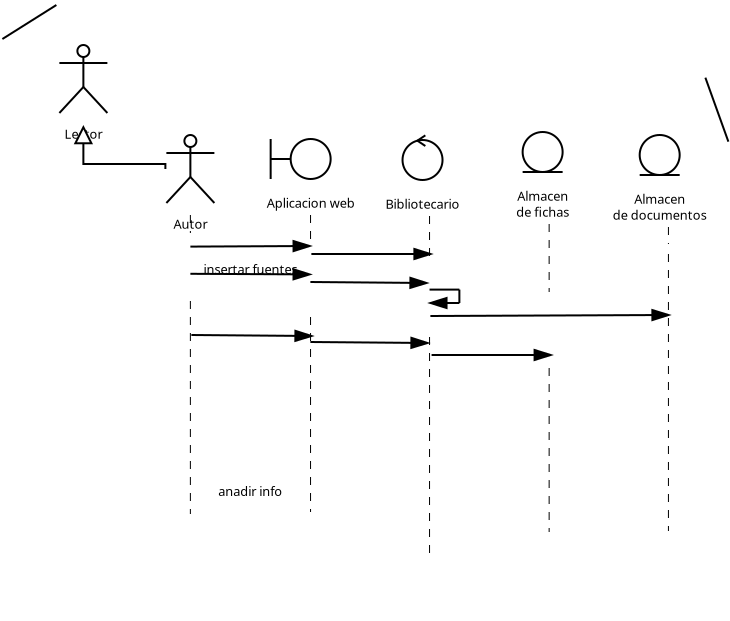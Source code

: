 <?xml version="1.0"?>
<diagram xmlns:dia="http://www.lysator.liu.se/~alla/dia/">
  <diagramdata>
    <attribute name="background">
      <color val="#ffffff"/>
    </attribute>
    <attribute name="paper">
      <composite type="paper">
        <attribute name="name">
          <string>#A4#</string>
        </attribute>
        <attribute name="tmargin">
          <real val="2.82"/>
        </attribute>
        <attribute name="bmargin">
          <real val="2.82"/>
        </attribute>
        <attribute name="lmargin">
          <real val="2.82"/>
        </attribute>
        <attribute name="rmargin">
          <real val="2.82"/>
        </attribute>
        <attribute name="is_portrait">
          <boolean val="true"/>
        </attribute>
        <attribute name="scaling">
          <real val="1"/>
        </attribute>
        <attribute name="fitto">
          <boolean val="false"/>
        </attribute>
      </composite>
    </attribute>
    <attribute name="grid">
      <composite type="grid">
        <attribute name="width_x">
          <real val="1"/>
        </attribute>
        <attribute name="width_y">
          <real val="1"/>
        </attribute>
        <attribute name="visible_x">
          <int val="1"/>
        </attribute>
        <attribute name="visible_y">
          <int val="1"/>
        </attribute>
      </composite>
    </attribute>
    <attribute name="guides">
      <composite type="guides">
        <attribute name="hguides"/>
        <attribute name="vguides"/>
      </composite>
    </attribute>
  </diagramdata>
  <layer name="Background" visible="true">
    <object type="UML - Actor" version="0" id="O0">
      <attribute name="obj_pos">
        <point val="10.05,7.7"/>
      </attribute>
      <attribute name="obj_bb">
        <rectangle val="8.8,5.4;11.3,10.96"/>
      </attribute>
      <attribute name="elem_corner">
        <point val="8.8,5.4"/>
      </attribute>
      <attribute name="elem_width">
        <real val="2.5"/>
      </attribute>
      <attribute name="elem_height">
        <real val="4.6"/>
      </attribute>
      <attribute name="text">
        <composite type="text">
          <attribute name="string">
            <string>#Autor#</string>
          </attribute>
          <attribute name="font">
            <font name="Helvetica"/>
          </attribute>
          <attribute name="height">
            <real val="0.8"/>
          </attribute>
          <attribute name="pos">
            <point val="10.05,10.8"/>
          </attribute>
          <attribute name="color">
            <color val="#000000"/>
          </attribute>
          <attribute name="alignment">
            <enum val="1"/>
          </attribute>
        </composite>
      </attribute>
    </object>
    <object type="UML - Actor" version="0" id="O1">
      <attribute name="obj_pos">
        <point val="4.7,3.2"/>
      </attribute>
      <attribute name="obj_bb">
        <rectangle val="3.45,0.9;5.95,6.46"/>
      </attribute>
      <attribute name="elem_corner">
        <point val="3.45,0.9"/>
      </attribute>
      <attribute name="elem_width">
        <real val="2.5"/>
      </attribute>
      <attribute name="elem_height">
        <real val="4.6"/>
      </attribute>
      <attribute name="text">
        <composite type="text">
          <attribute name="string">
            <string>#Lector#</string>
          </attribute>
          <attribute name="font">
            <font name="Helvetica"/>
          </attribute>
          <attribute name="height">
            <real val="0.8"/>
          </attribute>
          <attribute name="pos">
            <point val="4.7,6.3"/>
          </attribute>
          <attribute name="color">
            <color val="#000000"/>
          </attribute>
          <attribute name="alignment">
            <enum val="1"/>
          </attribute>
        </composite>
      </attribute>
    </object>
    <object type="UML - Generalization" version="0" id="O2">
      <attribute name="obj_pos">
        <point val="4.7,5.5"/>
      </attribute>
      <attribute name="obj_bb">
        <rectangle val="3.85,4.65;9.65,8.55"/>
      </attribute>
      <attribute name="orth_points">
        <point val="4.7,5.5"/>
        <point val="4.7,7.45"/>
        <point val="8.8,7.45"/>
        <point val="8.8,7.7"/>
      </attribute>
      <attribute name="orth_orient">
        <enum val="1"/>
        <enum val="0"/>
        <enum val="1"/>
      </attribute>
      <attribute name="name">
        <string/>
      </attribute>
      <attribute name="stereotype">
        <string/>
      </attribute>
      <connections>
        <connection handle="0" to="O1" connection="6"/>
        <connection handle="1" to="O0" connection="3"/>
      </connections>
    </object>
    <object type="UML - Lifeline" version="0" id="O3">
      <attribute name="obj_pos">
        <point val="10.05,10"/>
      </attribute>
      <attribute name="obj_bb">
        <rectangle val="10.05,10;10.05,24.95"/>
      </attribute>
      <attribute name="conn_endpoints">
        <point val="10.05,10"/>
        <point val="10.05,24.95"/>
      </attribute>
      <attribute name="rtop">
        <real val="0.9"/>
      </attribute>
      <attribute name="rbot">
        <real val="4.3"/>
      </attribute>
      <attribute name="draw_focus">
        <boolean val="false"/>
      </attribute>
      <attribute name="draw_cross">
        <boolean val="false"/>
      </attribute>
      <connections>
        <connection handle="0" to="O0" connection="6"/>
      </connections>
    </object>
    <object type="UML - Lifeline" version="0" id="O4">
      <attribute name="obj_pos">
        <point val="16.058,10"/>
      </attribute>
      <attribute name="obj_bb">
        <rectangle val="16.058,10;16.058,24.85"/>
      </attribute>
      <attribute name="conn_endpoints">
        <point val="16.058,10"/>
        <point val="16.058,24.85"/>
      </attribute>
      <attribute name="rtop">
        <real val="1.55"/>
      </attribute>
      <attribute name="rbot">
        <real val="5.1"/>
      </attribute>
      <attribute name="draw_focus">
        <boolean val="false"/>
      </attribute>
      <attribute name="draw_cross">
        <boolean val="false"/>
      </attribute>
      <connections>
        <connection handle="0" to="O5" connection="6"/>
      </connections>
    </object>
    <object type="UML - Classicon" version="0" id="O5">
      <attribute name="obj_pos">
        <point val="16.531,7.2"/>
      </attribute>
      <attribute name="obj_bb">
        <rectangle val="12.7,5.8;19.362,10"/>
      </attribute>
      <attribute name="elem_corner">
        <point val="12.7,5.8"/>
      </attribute>
      <attribute name="elem_width">
        <real val="6.662"/>
      </attribute>
      <attribute name="elem_height">
        <real val="4.2"/>
      </attribute>
      <attribute name="text">
        <composite type="text">
          <attribute name="string">
            <string>#Aplicacion web#</string>
          </attribute>
          <attribute name="font">
            <font name="Helvetica"/>
          </attribute>
          <attribute name="height">
            <real val="0.8"/>
          </attribute>
          <attribute name="pos">
            <point val="16.531,9.59"/>
          </attribute>
          <attribute name="color">
            <color val="#000000"/>
          </attribute>
          <attribute name="alignment">
            <enum val="1"/>
          </attribute>
        </composite>
      </attribute>
      <attribute name="stereotype">
        <int val="1"/>
      </attribute>
      <attribute name="is_object">
        <boolean val="false"/>
      </attribute>
    </object>
    <object type="UML - Classicon" version="0" id="O6">
      <attribute name="obj_pos">
        <point val="22.008,7.25"/>
      </attribute>
      <attribute name="obj_bb">
        <rectangle val="19.65,5.85;24.366,10.05"/>
      </attribute>
      <attribute name="elem_corner">
        <point val="19.65,5.85"/>
      </attribute>
      <attribute name="elem_width">
        <real val="4.716"/>
      </attribute>
      <attribute name="elem_height">
        <real val="4.2"/>
      </attribute>
      <attribute name="text">
        <composite type="text">
          <attribute name="string">
            <string>#Bibliotecario#</string>
          </attribute>
          <attribute name="font">
            <font name="Helvetica"/>
          </attribute>
          <attribute name="height">
            <real val="0.8"/>
          </attribute>
          <attribute name="pos">
            <point val="22.008,9.64"/>
          </attribute>
          <attribute name="color">
            <color val="#000000"/>
          </attribute>
          <attribute name="alignment">
            <enum val="1"/>
          </attribute>
        </composite>
      </attribute>
      <attribute name="stereotype">
        <int val="0"/>
      </attribute>
      <attribute name="is_object">
        <boolean val="false"/>
      </attribute>
    </object>
    <object type="UML - Lifeline" version="0" id="O7">
      <attribute name="obj_pos">
        <point val="22.008,10.05"/>
      </attribute>
      <attribute name="obj_bb">
        <rectangle val="22.008,10.05;22.008,27.2"/>
      </attribute>
      <attribute name="conn_endpoints">
        <point val="22.008,10.05"/>
        <point val="22.008,27.2"/>
      </attribute>
      <attribute name="rtop">
        <real val="2.1"/>
      </attribute>
      <attribute name="rbot">
        <real val="6.05"/>
      </attribute>
      <attribute name="draw_focus">
        <boolean val="false"/>
      </attribute>
      <attribute name="draw_cross">
        <boolean val="false"/>
      </attribute>
      <connections>
        <connection handle="0" to="O6" connection="6"/>
      </connections>
    </object>
    <object type="UML - Classicon" version="0" id="O8">
      <attribute name="obj_pos">
        <point val="27.988,6.85"/>
      </attribute>
      <attribute name="obj_bb">
        <rectangle val="26.2,5.45;29.777,10.45"/>
      </attribute>
      <attribute name="elem_corner">
        <point val="26.2,5.45"/>
      </attribute>
      <attribute name="elem_width">
        <real val="3.577"/>
      </attribute>
      <attribute name="elem_height">
        <real val="5"/>
      </attribute>
      <attribute name="text">
        <composite type="text">
          <attribute name="string">
            <string>#Almacen
de fichas#</string>
          </attribute>
          <attribute name="font">
            <font name="Helvetica"/>
          </attribute>
          <attribute name="height">
            <real val="0.8"/>
          </attribute>
          <attribute name="pos">
            <point val="27.988,9.24"/>
          </attribute>
          <attribute name="color">
            <color val="#000000"/>
          </attribute>
          <attribute name="alignment">
            <enum val="1"/>
          </attribute>
        </composite>
      </attribute>
      <attribute name="stereotype">
        <int val="2"/>
      </attribute>
      <attribute name="is_object">
        <boolean val="false"/>
      </attribute>
    </object>
    <object type="UML - Classicon" version="0" id="O9">
      <attribute name="obj_pos">
        <point val="33.953,7"/>
      </attribute>
      <attribute name="obj_bb">
        <rectangle val="31.05,5.6;36.857,10.6"/>
      </attribute>
      <attribute name="elem_corner">
        <point val="31.05,5.6"/>
      </attribute>
      <attribute name="elem_width">
        <real val="5.807"/>
      </attribute>
      <attribute name="elem_height">
        <real val="5"/>
      </attribute>
      <attribute name="text">
        <composite type="text">
          <attribute name="string">
            <string>#Almacen
de documentos#</string>
          </attribute>
          <attribute name="font">
            <font name="Helvetica"/>
          </attribute>
          <attribute name="height">
            <real val="0.8"/>
          </attribute>
          <attribute name="pos">
            <point val="33.953,9.39"/>
          </attribute>
          <attribute name="color">
            <color val="#000000"/>
          </attribute>
          <attribute name="alignment">
            <enum val="1"/>
          </attribute>
        </composite>
      </attribute>
      <attribute name="stereotype">
        <int val="2"/>
      </attribute>
      <attribute name="is_object">
        <boolean val="false"/>
      </attribute>
    </object>
    <object type="UML - Lifeline" version="0" id="O10">
      <attribute name="obj_pos">
        <point val="27.988,10.45"/>
      </attribute>
      <attribute name="obj_bb">
        <rectangle val="27.988,10.45;27.988,25.85"/>
      </attribute>
      <attribute name="conn_endpoints">
        <point val="27.988,10.45"/>
        <point val="27.988,25.85"/>
      </attribute>
      <attribute name="rtop">
        <real val="3.4"/>
      </attribute>
      <attribute name="rbot">
        <real val="7.2"/>
      </attribute>
      <attribute name="draw_focus">
        <boolean val="false"/>
      </attribute>
      <attribute name="draw_cross">
        <boolean val="false"/>
      </attribute>
      <connections>
        <connection handle="0" to="O8" connection="6"/>
      </connections>
    </object>
    <object type="UML - Lifeline" version="0" id="O11">
      <attribute name="obj_pos">
        <point val="33.953,10.6"/>
      </attribute>
      <attribute name="obj_bb">
        <rectangle val="33.953,10.6;33.953,25.8"/>
      </attribute>
      <attribute name="conn_endpoints">
        <point val="33.953,10.6"/>
        <point val="33.953,25.8"/>
      </attribute>
      <attribute name="rtop">
        <real val="0.85"/>
      </attribute>
      <attribute name="rbot">
        <real val="1.35"/>
      </attribute>
      <attribute name="draw_focus">
        <boolean val="false"/>
      </attribute>
      <attribute name="draw_cross">
        <boolean val="false"/>
      </attribute>
      <connections>
        <connection handle="0" to="O9" connection="6"/>
      </connections>
    </object>
    <object type="UML - Message" version="0" id="O12">
      <attribute name="obj_pos">
        <point val="10.05,11.58"/>
      </attribute>
      <attribute name="obj_bb">
        <rectangle val="9.2,10.075;16.908,12.575"/>
      </attribute>
      <attribute name="conn_endpoints">
        <point val="10.05,11.58"/>
        <point val="16.058,11.55"/>
      </attribute>
      <attribute name="text">
        <string/>
      </attribute>
      <attribute name="text_pos">
        <point val="13.054,11.565"/>
      </attribute>
      <attribute name="type">
        <int val="99"/>
      </attribute>
      <connections>
        <connection handle="0" to="O3" connection="1"/>
        <connection handle="1" to="O4" connection="0"/>
      </connections>
    </object>
    <object type="UML - Message" version="0" id="O13">
      <attribute name="obj_pos">
        <point val="16.1,11.95"/>
      </attribute>
      <attribute name="obj_bb">
        <rectangle val="15.25,10.46;22.95,12.96"/>
      </attribute>
      <attribute name="conn_endpoints">
        <point val="16.1,11.95"/>
        <point val="22.1,11.95"/>
      </attribute>
      <attribute name="text">
        <string/>
      </attribute>
      <attribute name="text_pos">
        <point val="19.1,11.95"/>
      </attribute>
      <attribute name="type">
        <int val="538970686"/>
      </attribute>
    </object>
    <object type="UML - Message" version="0" id="O14">
      <attribute name="obj_pos">
        <point val="22.008,13.73"/>
      </attribute>
      <attribute name="obj_bb">
        <rectangle val="21.158,12.55;24.35,15.25"/>
      </attribute>
      <attribute name="conn_endpoints">
        <point val="22.008,13.73"/>
        <point val="23.5,14.4"/>
      </attribute>
      <attribute name="text">
        <string>##</string>
      </attribute>
      <attribute name="text_pos">
        <point val="22.791,14.04"/>
      </attribute>
      <attribute name="type">
        <int val="6"/>
      </attribute>
      <connections>
        <connection handle="0" to="O7" connection="2"/>
      </connections>
    </object>
    <object type="UML - Message" version="0" id="O15">
      <attribute name="obj_pos">
        <point val="10.05,12.94"/>
      </attribute>
      <attribute name="obj_bb">
        <rectangle val="9.2,11.465;19.51,13.965"/>
      </attribute>
      <attribute name="conn_endpoints">
        <point val="10.05,12.94"/>
        <point val="16.058,12.97"/>
      </attribute>
      <attribute name="text">
        <string>#insertar fuentes#</string>
      </attribute>
      <attribute name="text_pos">
        <point val="13.054,12.955"/>
      </attribute>
      <attribute name="type">
        <int val="0"/>
      </attribute>
      <connections>
        <connection handle="0" to="O3" connection="3"/>
        <connection handle="1" to="O4" connection="2"/>
      </connections>
    </object>
    <object type="UML - Message" version="0" id="O16">
      <attribute name="obj_pos">
        <point val="16.05,13.35"/>
      </attribute>
      <attribute name="obj_bb">
        <rectangle val="15.2,12.5;22.75,21.085"/>
      </attribute>
      <attribute name="conn_endpoints">
        <point val="16.05,13.35"/>
        <point val="21.9,13.4"/>
      </attribute>
      <attribute name="text">
        <string/>
      </attribute>
      <attribute name="text_pos">
        <point val="18.91,20.075"/>
      </attribute>
      <attribute name="type">
        <int val="0"/>
      </attribute>
    </object>
    <object type="UML - Message" version="0" id="O17">
      <attribute name="obj_pos">
        <point val="22.05,15.05"/>
      </attribute>
      <attribute name="obj_bb">
        <rectangle val="21.2,14.15;34.85,31.185"/>
      </attribute>
      <attribute name="conn_endpoints">
        <point val="22.05,15.05"/>
        <point val="34,15"/>
      </attribute>
      <attribute name="text">
        <string/>
      </attribute>
      <attribute name="text_pos">
        <point val="27.875,30.175"/>
      </attribute>
      <attribute name="type">
        <int val="16"/>
      </attribute>
    </object>
    <object type="UML - Message" version="0" id="O18">
      <attribute name="obj_pos">
        <point val="10.1,16"/>
      </attribute>
      <attribute name="obj_bb">
        <rectangle val="9.25,15.15;17.755,25.06"/>
      </attribute>
      <attribute name="conn_endpoints">
        <point val="10.1,16"/>
        <point val="16.15,16.05"/>
      </attribute>
      <attribute name="text">
        <string>#anadir info#</string>
      </attribute>
      <attribute name="text_pos">
        <point val="13.045,24.05"/>
      </attribute>
      <attribute name="type">
        <int val="0"/>
      </attribute>
    </object>
    <object type="UML - Message" version="0" id="O19">
      <attribute name="obj_pos">
        <point val="16.05,16.35"/>
      </attribute>
      <attribute name="obj_bb">
        <rectangle val="15.2,-1.49;22.8,17.25"/>
      </attribute>
      <attribute name="conn_endpoints">
        <point val="16.05,16.35"/>
        <point val="21.95,16.4"/>
      </attribute>
      <attribute name="text">
        <string/>
      </attribute>
      <attribute name="text_pos">
        <point val="19.16,0"/>
      </attribute>
      <attribute name="type">
        <int val="1079665368"/>
      </attribute>
    </object>
    <object type="UML - Message" version="0" id="O20">
      <attribute name="obj_pos">
        <point val="22.11,17"/>
      </attribute>
      <attribute name="obj_bb">
        <rectangle val="21.26,15.51;28.96,18.01"/>
      </attribute>
      <attribute name="conn_endpoints">
        <point val="22.11,17"/>
        <point val="28.11,17"/>
      </attribute>
      <attribute name="text">
        <string/>
      </attribute>
      <attribute name="text_pos">
        <point val="25.11,17"/>
      </attribute>
      <attribute name="type">
        <int val="135917944"/>
      </attribute>
    </object>
    <object type="Standard - Line" version="0" id="O21">
      <attribute name="obj_pos">
        <point val="0.65,1.2"/>
      </attribute>
      <attribute name="obj_bb">
        <rectangle val="0.6,-0.55;3.4,1.25"/>
      </attribute>
      <attribute name="conn_endpoints">
        <point val="0.65,1.2"/>
        <point val="3.35,-0.5"/>
      </attribute>
      <attribute name="numcp">
        <int val="1"/>
      </attribute>
    </object>
    <object type="Standard - Line" version="0" id="O22">
      <attribute name="obj_pos">
        <point val="35.8,3.133"/>
      </attribute>
      <attribute name="obj_bb">
        <rectangle val="35.75,3.083;37,6.383"/>
      </attribute>
      <attribute name="conn_endpoints">
        <point val="35.8,3.133"/>
        <point val="36.95,6.333"/>
      </attribute>
      <attribute name="numcp">
        <int val="1"/>
      </attribute>
    </object>
  </layer>
</diagram>
